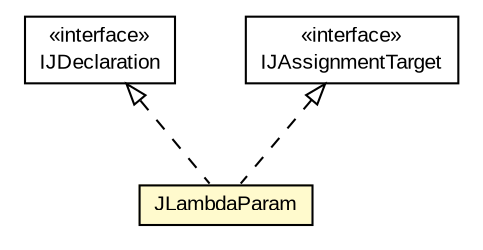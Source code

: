#!/usr/local/bin/dot
#
# Class diagram 
# Generated by UMLGraph version 5.1 (http://www.umlgraph.org/)
#

digraph G {
	edge [fontname="arial",fontsize=10,labelfontname="arial",labelfontsize=10];
	node [fontname="arial",fontsize=10,shape=plaintext];
	nodesep=0.25;
	ranksep=0.5;
	// com.helger.jcodemodel.JLambdaParam
	c4134 [label=<<table title="com.helger.jcodemodel.JLambdaParam" border="0" cellborder="1" cellspacing="0" cellpadding="2" port="p" bgcolor="lemonChiffon" href="./JLambdaParam.html">
		<tr><td><table border="0" cellspacing="0" cellpadding="1">
<tr><td align="center" balign="center"> JLambdaParam </td></tr>
		</table></td></tr>
		</table>>, fontname="arial", fontcolor="black", fontsize=10.0];
	// com.helger.jcodemodel.IJDeclaration
	c4188 [label=<<table title="com.helger.jcodemodel.IJDeclaration" border="0" cellborder="1" cellspacing="0" cellpadding="2" port="p" href="./IJDeclaration.html">
		<tr><td><table border="0" cellspacing="0" cellpadding="1">
<tr><td align="center" balign="center"> &#171;interface&#187; </td></tr>
<tr><td align="center" balign="center"> IJDeclaration </td></tr>
		</table></td></tr>
		</table>>, fontname="arial", fontcolor="black", fontsize=10.0];
	// com.helger.jcodemodel.IJAssignmentTarget
	c4190 [label=<<table title="com.helger.jcodemodel.IJAssignmentTarget" border="0" cellborder="1" cellspacing="0" cellpadding="2" port="p" href="./IJAssignmentTarget.html">
		<tr><td><table border="0" cellspacing="0" cellpadding="1">
<tr><td align="center" balign="center"> &#171;interface&#187; </td></tr>
<tr><td align="center" balign="center"> IJAssignmentTarget </td></tr>
		</table></td></tr>
		</table>>, fontname="arial", fontcolor="black", fontsize=10.0];
	//com.helger.jcodemodel.JLambdaParam implements com.helger.jcodemodel.IJAssignmentTarget
	c4190:p -> c4134:p [dir=back,arrowtail=empty,style=dashed];
	//com.helger.jcodemodel.JLambdaParam implements com.helger.jcodemodel.IJDeclaration
	c4188:p -> c4134:p [dir=back,arrowtail=empty,style=dashed];
}

